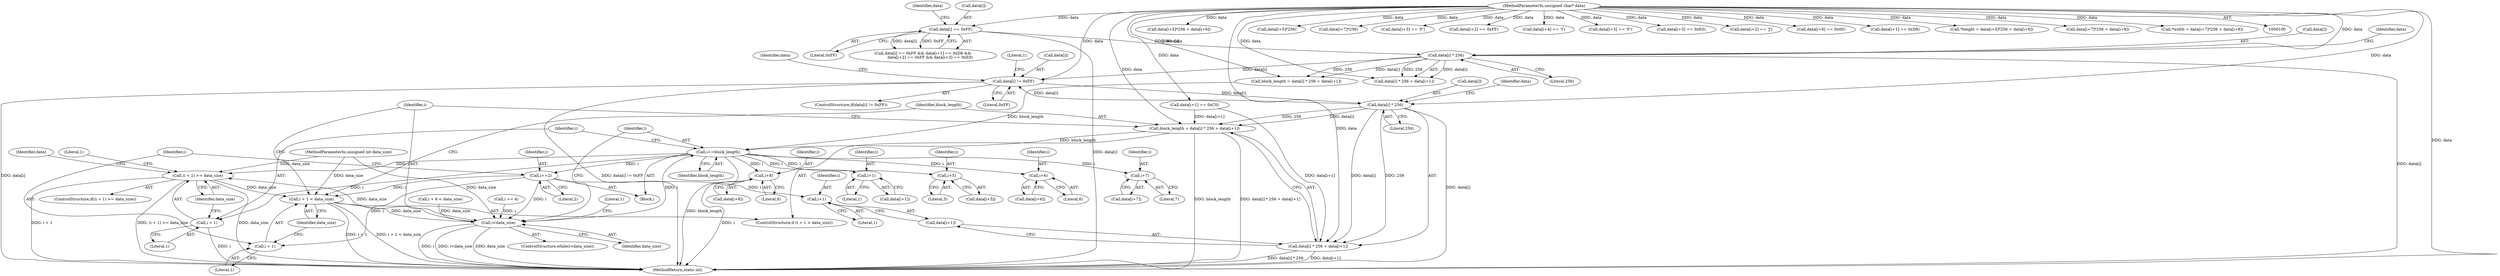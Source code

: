 digraph "0_PDFGen_ee58aff6918b8bbc3be29b9e3089485ea46ff956@array" {
"1000229" [label="(Call,data[i] != 0xFF)"];
"1000292" [label="(Call,data[i] * 256)"];
"1000229" [label="(Call,data[i] != 0xFF)"];
"1000201" [label="(Call,data[i] * 256)"];
"1000118" [label="(Call,data[i] == 0xFF)"];
"1000101" [label="(MethodParameterIn,unsigned char* data)"];
"1000289" [label="(Call,block_length = data[i] * 256 + data[i+1])"];
"1000216" [label="(Call,i+=block_length)"];
"1000220" [label="(Call,(i + 1) >= data_size)"];
"1000284" [label="(Call,i + 1 < data_size)"];
"1000212" [label="(Call,i<data_size)"];
"1000221" [label="(Call,i + 1)"];
"1000241" [label="(Call,i+1)"];
"1000253" [label="(Call,i+5)"];
"1000259" [label="(Call,i+6)"];
"1000269" [label="(Call,i+7)"];
"1000275" [label="(Call,i+8)"];
"1000280" [label="(Call,i+=2)"];
"1000285" [label="(Call,i + 1)"];
"1000299" [label="(Call,i+1)"];
"1000291" [label="(Call,data[i] * 256 + data[i+1])"];
"1000219" [label="(ControlStructure,if((i + 1) >= data_size))"];
"1000249" [label="(Call,data[i+5]*256 + data[i+6])"];
"1000257" [label="(Call,data[i+6])"];
"1000250" [label="(Call,data[i+5]*256)"];
"1000213" [label="(Identifier,i)"];
"1000280" [label="(Call,i+=2)"];
"1000266" [label="(Call,data[i+7]*256)"];
"1000297" [label="(Call,data[i+1])"];
"1000229" [label="(Call,data[i] != 0xFF)"];
"1000291" [label="(Call,data[i] * 256 + data[i+1])"];
"1000292" [label="(Call,data[i] * 256)"];
"1000275" [label="(Call,i+8)"];
"1000281" [label="(Identifier,i)"];
"1000254" [label="(Identifier,i)"];
"1000304" [label="(Literal,1)"];
"1000239" [label="(Call,data[i+1])"];
"1000230" [label="(Call,data[i])"];
"1000282" [label="(Literal,2)"];
"1000270" [label="(Identifier,i)"];
"1000222" [label="(Identifier,i)"];
"1000147" [label="(Call,i += 4)"];
"1000101" [label="(MethodParameterIn,unsigned char* data)"];
"1000212" [label="(Call,i<data_size)"];
"1000228" [label="(ControlStructure,if(data[i] != 0xFF))"];
"1000118" [label="(Call,data[i] == 0xFF)"];
"1000293" [label="(Call,data[i])"];
"1000166" [label="(Call,data[i+3] == 'F')"];
"1000300" [label="(Identifier,i)"];
"1000288" [label="(Identifier,data_size)"];
"1000261" [label="(Literal,6)"];
"1000243" [label="(Literal,1)"];
"1000132" [label="(Call,data[i+2] == 0xFF)"];
"1000277" [label="(Literal,8)"];
"1000286" [label="(Identifier,i)"];
"1000211" [label="(ControlStructure,while(i<data_size))"];
"1000236" [label="(Literal,1)"];
"1000283" [label="(ControlStructure,if (i + 1 < data_size))"];
"1000299" [label="(Call,i+1)"];
"1000205" [label="(Literal,256)"];
"1000290" [label="(Identifier,block_length)"];
"1000174" [label="(Call,data[i+4] == 'I')"];
"1000260" [label="(Identifier,i)"];
"1000182" [label="(Call,data[i+5] == 'F')"];
"1000233" [label="(Literal,0xFF)"];
"1000284" [label="(Call,i + 1 < data_size)"];
"1000287" [label="(Literal,1)"];
"1000126" [label="(Identifier,data)"];
"1000259" [label="(Call,i+6)"];
"1000139" [label="(Call,data[i+3] == 0xE0)"];
"1000221" [label="(Call,i + 1)"];
"1000207" [label="(Identifier,data)"];
"1000267" [label="(Call,data[i+7])"];
"1000298" [label="(Identifier,data)"];
"1000231" [label="(Identifier,data)"];
"1000117" [label="(Call,data[i] == 0xFF && data[i+1] == 0xD8 &&\n            data[i+2] == 0xFF && data[i+3] == 0xE0)"];
"1000251" [label="(Call,data[i+5])"];
"1000240" [label="(Identifier,data)"];
"1000119" [label="(Call,data[i])"];
"1000217" [label="(Identifier,i)"];
"1000224" [label="(Identifier,data_size)"];
"1000158" [label="(Call,data[i+2] == 'J')"];
"1000215" [label="(Block,)"];
"1000201" [label="(Call,data[i] * 256)"];
"1000122" [label="(Literal,0xFF)"];
"1000189" [label="(Call,data[i+6] == 0x00)"];
"1000296" [label="(Literal,256)"];
"1000200" [label="(Call,data[i] * 256 + data[i+1])"];
"1000220" [label="(Call,(i + 1) >= data_size)"];
"1000218" [label="(Identifier,block_length)"];
"1000223" [label="(Literal,1)"];
"1000253" [label="(Call,i+5)"];
"1000124" [label="(Call,data[i+1] == 0xD8)"];
"1000202" [label="(Call,data[i])"];
"1000246" [label="(Call,*height = data[i+5]*256 + data[i+6])"];
"1000198" [label="(Call,block_length = data[i] * 256 + data[i+1])"];
"1000269" [label="(Call,i+7)"];
"1000273" [label="(Call,data[i+8])"];
"1000265" [label="(Call,data[i+7]*256 + data[i+8])"];
"1000271" [label="(Literal,7)"];
"1000214" [label="(Identifier,data_size)"];
"1000216" [label="(Call,i+=block_length)"];
"1000242" [label="(Identifier,i)"];
"1000262" [label="(Call,*width = data[i+7]*256 + data[i+8])"];
"1000102" [label="(MethodParameterIn,unsigned int data_size)"];
"1000305" [label="(MethodReturn,static int)"];
"1000289" [label="(Call,block_length = data[i] * 256 + data[i+1])"];
"1000241" [label="(Call,i+1)"];
"1000301" [label="(Literal,1)"];
"1000238" [label="(Call,data[i+1] == 0xC0)"];
"1000227" [label="(Literal,1)"];
"1000285" [label="(Call,i + 1)"];
"1000152" [label="(Call,i + 6 < data_size)"];
"1000276" [label="(Identifier,i)"];
"1000255" [label="(Literal,5)"];
"1000229" -> "1000228"  [label="AST: "];
"1000229" -> "1000233"  [label="CFG: "];
"1000230" -> "1000229"  [label="AST: "];
"1000233" -> "1000229"  [label="AST: "];
"1000236" -> "1000229"  [label="CFG: "];
"1000240" -> "1000229"  [label="CFG: "];
"1000229" -> "1000305"  [label="DDG: data[i] != 0xFF"];
"1000229" -> "1000305"  [label="DDG: data[i]"];
"1000292" -> "1000229"  [label="DDG: data[i]"];
"1000201" -> "1000229"  [label="DDG: data[i]"];
"1000101" -> "1000229"  [label="DDG: data"];
"1000229" -> "1000292"  [label="DDG: data[i]"];
"1000292" -> "1000291"  [label="AST: "];
"1000292" -> "1000296"  [label="CFG: "];
"1000293" -> "1000292"  [label="AST: "];
"1000296" -> "1000292"  [label="AST: "];
"1000298" -> "1000292"  [label="CFG: "];
"1000292" -> "1000305"  [label="DDG: data[i]"];
"1000292" -> "1000289"  [label="DDG: data[i]"];
"1000292" -> "1000289"  [label="DDG: 256"];
"1000292" -> "1000291"  [label="DDG: data[i]"];
"1000292" -> "1000291"  [label="DDG: 256"];
"1000101" -> "1000292"  [label="DDG: data"];
"1000201" -> "1000200"  [label="AST: "];
"1000201" -> "1000205"  [label="CFG: "];
"1000202" -> "1000201"  [label="AST: "];
"1000205" -> "1000201"  [label="AST: "];
"1000207" -> "1000201"  [label="CFG: "];
"1000201" -> "1000305"  [label="DDG: data[i]"];
"1000201" -> "1000198"  [label="DDG: data[i]"];
"1000201" -> "1000198"  [label="DDG: 256"];
"1000201" -> "1000200"  [label="DDG: data[i]"];
"1000201" -> "1000200"  [label="DDG: 256"];
"1000118" -> "1000201"  [label="DDG: data[i]"];
"1000101" -> "1000201"  [label="DDG: data"];
"1000118" -> "1000117"  [label="AST: "];
"1000118" -> "1000122"  [label="CFG: "];
"1000119" -> "1000118"  [label="AST: "];
"1000122" -> "1000118"  [label="AST: "];
"1000126" -> "1000118"  [label="CFG: "];
"1000117" -> "1000118"  [label="CFG: "];
"1000118" -> "1000305"  [label="DDG: data[i]"];
"1000118" -> "1000117"  [label="DDG: data[i]"];
"1000118" -> "1000117"  [label="DDG: 0xFF"];
"1000101" -> "1000118"  [label="DDG: data"];
"1000101" -> "1000100"  [label="AST: "];
"1000101" -> "1000305"  [label="DDG: data"];
"1000101" -> "1000124"  [label="DDG: data"];
"1000101" -> "1000132"  [label="DDG: data"];
"1000101" -> "1000139"  [label="DDG: data"];
"1000101" -> "1000158"  [label="DDG: data"];
"1000101" -> "1000166"  [label="DDG: data"];
"1000101" -> "1000174"  [label="DDG: data"];
"1000101" -> "1000182"  [label="DDG: data"];
"1000101" -> "1000189"  [label="DDG: data"];
"1000101" -> "1000198"  [label="DDG: data"];
"1000101" -> "1000200"  [label="DDG: data"];
"1000101" -> "1000238"  [label="DDG: data"];
"1000101" -> "1000246"  [label="DDG: data"];
"1000101" -> "1000250"  [label="DDG: data"];
"1000101" -> "1000249"  [label="DDG: data"];
"1000101" -> "1000262"  [label="DDG: data"];
"1000101" -> "1000266"  [label="DDG: data"];
"1000101" -> "1000265"  [label="DDG: data"];
"1000101" -> "1000289"  [label="DDG: data"];
"1000101" -> "1000291"  [label="DDG: data"];
"1000289" -> "1000283"  [label="AST: "];
"1000289" -> "1000291"  [label="CFG: "];
"1000290" -> "1000289"  [label="AST: "];
"1000291" -> "1000289"  [label="AST: "];
"1000213" -> "1000289"  [label="CFG: "];
"1000289" -> "1000305"  [label="DDG: data[i] * 256 + data[i+1]"];
"1000289" -> "1000305"  [label="DDG: block_length"];
"1000289" -> "1000216"  [label="DDG: block_length"];
"1000238" -> "1000289"  [label="DDG: data[i+1]"];
"1000216" -> "1000215"  [label="AST: "];
"1000216" -> "1000218"  [label="CFG: "];
"1000217" -> "1000216"  [label="AST: "];
"1000218" -> "1000216"  [label="AST: "];
"1000222" -> "1000216"  [label="CFG: "];
"1000216" -> "1000305"  [label="DDG: block_length"];
"1000198" -> "1000216"  [label="DDG: block_length"];
"1000212" -> "1000216"  [label="DDG: i"];
"1000216" -> "1000220"  [label="DDG: i"];
"1000216" -> "1000221"  [label="DDG: i"];
"1000216" -> "1000241"  [label="DDG: i"];
"1000216" -> "1000253"  [label="DDG: i"];
"1000216" -> "1000259"  [label="DDG: i"];
"1000216" -> "1000269"  [label="DDG: i"];
"1000216" -> "1000275"  [label="DDG: i"];
"1000216" -> "1000280"  [label="DDG: i"];
"1000220" -> "1000219"  [label="AST: "];
"1000220" -> "1000224"  [label="CFG: "];
"1000221" -> "1000220"  [label="AST: "];
"1000224" -> "1000220"  [label="AST: "];
"1000227" -> "1000220"  [label="CFG: "];
"1000231" -> "1000220"  [label="CFG: "];
"1000220" -> "1000305"  [label="DDG: i + 1"];
"1000220" -> "1000305"  [label="DDG: (i + 1) >= data_size"];
"1000220" -> "1000305"  [label="DDG: data_size"];
"1000212" -> "1000220"  [label="DDG: data_size"];
"1000102" -> "1000220"  [label="DDG: data_size"];
"1000220" -> "1000284"  [label="DDG: data_size"];
"1000284" -> "1000283"  [label="AST: "];
"1000284" -> "1000288"  [label="CFG: "];
"1000285" -> "1000284"  [label="AST: "];
"1000288" -> "1000284"  [label="AST: "];
"1000213" -> "1000284"  [label="CFG: "];
"1000290" -> "1000284"  [label="CFG: "];
"1000284" -> "1000305"  [label="DDG: i + 1"];
"1000284" -> "1000305"  [label="DDG: i + 1 < data_size"];
"1000284" -> "1000212"  [label="DDG: data_size"];
"1000280" -> "1000284"  [label="DDG: i"];
"1000102" -> "1000284"  [label="DDG: data_size"];
"1000212" -> "1000211"  [label="AST: "];
"1000212" -> "1000214"  [label="CFG: "];
"1000213" -> "1000212"  [label="AST: "];
"1000214" -> "1000212"  [label="AST: "];
"1000217" -> "1000212"  [label="CFG: "];
"1000304" -> "1000212"  [label="CFG: "];
"1000212" -> "1000305"  [label="DDG: data_size"];
"1000212" -> "1000305"  [label="DDG: i<data_size"];
"1000212" -> "1000305"  [label="DDG: i"];
"1000280" -> "1000212"  [label="DDG: i"];
"1000147" -> "1000212"  [label="DDG: i"];
"1000152" -> "1000212"  [label="DDG: data_size"];
"1000102" -> "1000212"  [label="DDG: data_size"];
"1000221" -> "1000223"  [label="CFG: "];
"1000222" -> "1000221"  [label="AST: "];
"1000223" -> "1000221"  [label="AST: "];
"1000224" -> "1000221"  [label="CFG: "];
"1000221" -> "1000305"  [label="DDG: i"];
"1000241" -> "1000239"  [label="AST: "];
"1000241" -> "1000243"  [label="CFG: "];
"1000242" -> "1000241"  [label="AST: "];
"1000243" -> "1000241"  [label="AST: "];
"1000239" -> "1000241"  [label="CFG: "];
"1000253" -> "1000251"  [label="AST: "];
"1000253" -> "1000255"  [label="CFG: "];
"1000254" -> "1000253"  [label="AST: "];
"1000255" -> "1000253"  [label="AST: "];
"1000251" -> "1000253"  [label="CFG: "];
"1000259" -> "1000257"  [label="AST: "];
"1000259" -> "1000261"  [label="CFG: "];
"1000260" -> "1000259"  [label="AST: "];
"1000261" -> "1000259"  [label="AST: "];
"1000257" -> "1000259"  [label="CFG: "];
"1000269" -> "1000267"  [label="AST: "];
"1000269" -> "1000271"  [label="CFG: "];
"1000270" -> "1000269"  [label="AST: "];
"1000271" -> "1000269"  [label="AST: "];
"1000267" -> "1000269"  [label="CFG: "];
"1000275" -> "1000273"  [label="AST: "];
"1000275" -> "1000277"  [label="CFG: "];
"1000276" -> "1000275"  [label="AST: "];
"1000277" -> "1000275"  [label="AST: "];
"1000273" -> "1000275"  [label="CFG: "];
"1000275" -> "1000305"  [label="DDG: i"];
"1000280" -> "1000215"  [label="AST: "];
"1000280" -> "1000282"  [label="CFG: "];
"1000281" -> "1000280"  [label="AST: "];
"1000282" -> "1000280"  [label="AST: "];
"1000286" -> "1000280"  [label="CFG: "];
"1000280" -> "1000285"  [label="DDG: i"];
"1000280" -> "1000299"  [label="DDG: i"];
"1000285" -> "1000287"  [label="CFG: "];
"1000286" -> "1000285"  [label="AST: "];
"1000287" -> "1000285"  [label="AST: "];
"1000288" -> "1000285"  [label="CFG: "];
"1000299" -> "1000297"  [label="AST: "];
"1000299" -> "1000301"  [label="CFG: "];
"1000300" -> "1000299"  [label="AST: "];
"1000301" -> "1000299"  [label="AST: "];
"1000297" -> "1000299"  [label="CFG: "];
"1000291" -> "1000297"  [label="CFG: "];
"1000297" -> "1000291"  [label="AST: "];
"1000291" -> "1000305"  [label="DDG: data[i] * 256"];
"1000291" -> "1000305"  [label="DDG: data[i+1]"];
"1000238" -> "1000291"  [label="DDG: data[i+1]"];
}
